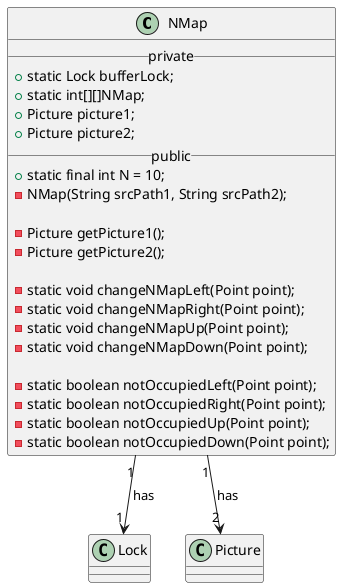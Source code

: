 @startuml

class NMap{
__ private __
+static Lock bufferLock;
+static int[][]NMap;
+Picture picture1;
+Picture picture2;
__ public __
+static final int N = 10;
-NMap(String srcPath1, String srcPath2);

-Picture getPicture1();
-Picture getPicture2();

-static void changeNMapLeft(Point point);
-static void changeNMapRight(Point point);
-static void changeNMapUp(Point point);
-static void changeNMapDown(Point point);

-static boolean notOccupiedLeft(Point point);
-static boolean notOccupiedRight(Point point);
-static boolean notOccupiedUp(Point point);
-static boolean notOccupiedDown(Point point);
}

NMap "1"-->"1" Lock : has
NMap "1"-->"2" Picture : has

@enduml